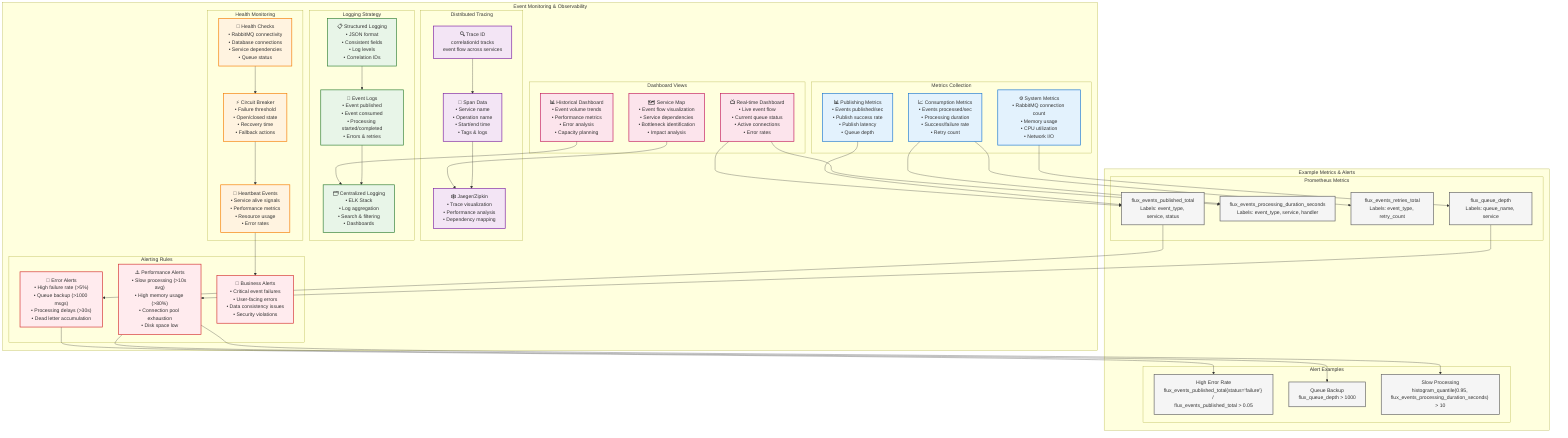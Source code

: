 graph TB
    subgraph "Event Monitoring & Observability"
        
        subgraph "Metrics Collection"
            PUB_METRICS["📊 Publishing Metrics<br/>• Events published/sec<br/>• Publish success rate<br/>• Publish latency<br/>• Queue depth"]
            
            CONS_METRICS["📈 Consumption Metrics<br/>• Events processed/sec<br/>• Processing duration<br/>• Success/failure rate<br/>• Retry count"]
            
            SYS_METRICS["⚙️ System Metrics<br/>• RabbitMQ connection count<br/>• Memory usage<br/>• CPU utilization<br/>• Network I/O"]
        end
        
        subgraph "Distributed Tracing"
            TRACE_ID["🔍 Trace ID<br/>correlationId tracks<br/>event flow across services"]
            
            SPAN_DATA["📝 Span Data<br/>• Service name<br/>• Operation name<br/>• Start/end time<br/>• Tags & logs"]
            
            JAEGER["🕸️ Jaeger/Zipkin<br/>• Trace visualization<br/>• Performance analysis<br/>• Dependency mapping"]
        end
        
        subgraph "Logging Strategy"
            STRUCT_LOGS["📋 Structured Logging<br/>• JSON format<br/>• Consistent fields<br/>• Log levels<br/>• Correlation IDs"]
            
            EVENT_LOGS["📄 Event Logs<br/>• Event published<br/>• Event consumed<br/>• Processing started/completed<br/>• Errors & retries"]
            
            CENTRALIZED["🗂️ Centralized Logging<br/>• ELK Stack<br/>• Log aggregation<br/>• Search & filtering<br/>• Dashboards"]
        end
        
        subgraph "Health Monitoring"
            HEALTH_CHECKS["🏥 Health Checks<br/>• RabbitMQ connectivity<br/>• Database connections<br/>• Service dependencies<br/>• Queue status"]
            
            CIRCUIT_BREAKER["⚡ Circuit Breaker<br/>• Failure threshold<br/>• Open/closed state<br/>• Recovery time<br/>• Fallback actions"]
            
            HEARTBEAT["💓 Heartbeat Events<br/>• Service alive signals<br/>• Performance metrics<br/>• Resource usage<br/>• Error rates"]
        end
        
        subgraph "Alerting Rules"
            ERROR_ALERTS["🚨 Error Alerts<br/>• High failure rate (>5%)<br/>• Queue backup (>1000 msgs)<br/>• Processing delays (>30s)<br/>• Dead letter accumulation"]
            
            PERF_ALERTS["⚠️ Performance Alerts<br/>• Slow processing (>10s avg)<br/>• High memory usage (>80%)<br/>• Connection pool exhaustion<br/>• Disk space low"]
            
            BUS_ALERTS["📢 Business Alerts<br/>• Critical event failures<br/>• User-facing errors<br/>• Data consistency issues<br/>• Security violations"]
        end
        
        subgraph "Dashboard Views"
            REAL_TIME["📺 Real-time Dashboard<br/>• Live event flow<br/>• Current queue status<br/>• Active connections<br/>• Error rates"]
            
            HISTORICAL["📊 Historical Dashboard<br/>• Event volume trends<br/>• Performance metrics<br/>• Error analysis<br/>• Capacity planning"]
            
            SERVICE_MAP["🗺️ Service Map<br/>• Event flow visualization<br/>• Service dependencies<br/>• Bottleneck identification<br/>• Impact analysis"]
        end
    end
    
    subgraph "Example Metrics & Alerts"
        subgraph "Prometheus Metrics"
            PROM_PUB["flux_events_published_total<br/>Labels: event_type, service, status"]
            PROM_PROC["flux_events_processing_duration_seconds<br/>Labels: event_type, service, handler"]
            PROM_RETRY["flux_events_retries_total<br/>Labels: event_type, retry_count"]
            PROM_QUEUE["flux_queue_depth<br/>Labels: queue_name, service"]
        end
        
        subgraph "Alert Examples"
            ALERT_1["High Error Rate<br/>flux_events_published_total{status='failure'} / <br/>flux_events_published_total > 0.05"]
            
            ALERT_2["Queue Backup<br/>flux_queue_depth > 1000"]
            
            ALERT_3["Slow Processing<br/>histogram_quantile(0.95, <br/>flux_events_processing_duration_seconds) > 10"]
        end
    end
    
    %% Metrics relationships
    PUB_METRICS --> PROM_PUB
    CONS_METRICS --> PROM_PROC
    CONS_METRICS --> PROM_RETRY
    SYS_METRICS --> PROM_QUEUE
    
    %% Tracing flow
    TRACE_ID --> SPAN_DATA
    SPAN_DATA --> JAEGER
    
    %% Logging flow
    STRUCT_LOGS --> EVENT_LOGS
    EVENT_LOGS --> CENTRALIZED
    
    %% Health monitoring
    HEALTH_CHECKS --> CIRCUIT_BREAKER
    CIRCUIT_BREAKER --> HEARTBEAT
    
    %% Alerting
    ERROR_ALERTS --> ALERT_1
    PERF_ALERTS --> ALERT_2
    PERF_ALERTS --> ALERT_3
    
    %% Dashboard connections
    REAL_TIME --> PROM_PUB
    REAL_TIME --> PROM_PROC
    HISTORICAL --> CENTRALIZED
    SERVICE_MAP --> JAEGER
    
    %% Cross-connections
    PROM_PUB --> ERROR_ALERTS
    PROM_QUEUE --> PERF_ALERTS
    HEARTBEAT --> BUS_ALERTS
    
    %% Styling
    classDef metricsClass fill:#e3f2fd,stroke:#1976d2,stroke-width:2px
    classDef tracingClass fill:#f3e5f5,stroke:#7b1fa2,stroke-width:2px
    classDef loggingClass fill:#e8f5e8,stroke:#2e7d32,stroke-width:2px
    classDef healthClass fill:#fff3e0,stroke:#f57c00,stroke-width:2px
    classDef alertClass fill:#ffebee,stroke:#d32f2f,stroke-width:2px
    classDef dashClass fill:#fce4ec,stroke:#c2185b,stroke-width:2px
    classDef exampleClass fill:#f5f5f5,stroke:#616161,stroke-width:2px
    
    class PUB_METRICS,CONS_METRICS,SYS_METRICS metricsClass
    class TRACE_ID,SPAN_DATA,JAEGER tracingClass
    class STRUCT_LOGS,EVENT_LOGS,CENTRALIZED loggingClass
    class HEALTH_CHECKS,CIRCUIT_BREAKER,HEARTBEAT healthClass
    class ERROR_ALERTS,PERF_ALERTS,BUS_ALERTS alertClass
    class REAL_TIME,HISTORICAL,SERVICE_MAP dashClass
    class PROM_PUB,PROM_PROC,PROM_RETRY,PROM_QUEUE,ALERT_1,ALERT_2,ALERT_3 exampleClass